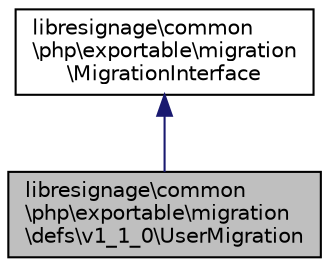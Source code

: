 digraph "libresignage\common\php\exportable\migration\defs\v1_1_0\UserMigration"
{
  edge [fontname="Helvetica",fontsize="10",labelfontname="Helvetica",labelfontsize="10"];
  node [fontname="Helvetica",fontsize="10",shape=record];
  Node0 [label="libresignage\\common\l\\php\\exportable\\migration\l\\defs\\v1_1_0\\UserMigration",height=0.2,width=0.4,color="black", fillcolor="grey75", style="filled", fontcolor="black"];
  Node1 -> Node0 [dir="back",color="midnightblue",fontsize="10",style="solid"];
  Node1 [label="libresignage\\common\l\\php\\exportable\\migration\l\\MigrationInterface",height=0.2,width=0.4,color="black", fillcolor="white", style="filled",URL="$interfacelibresignage_1_1common_1_1php_1_1exportable_1_1migration_1_1MigrationInterface.html"];
}
